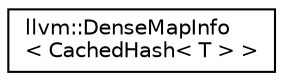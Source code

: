 digraph "Graphical Class Hierarchy"
{
  edge [fontname="Helvetica",fontsize="10",labelfontname="Helvetica",labelfontsize="10"];
  node [fontname="Helvetica",fontsize="10",shape=record];
  rankdir="LR";
  Node1 [label="llvm::DenseMapInfo\l\< CachedHash\< T \> \>",height=0.2,width=0.4,color="black", fillcolor="white", style="filled",URL="$structllvm_1_1DenseMapInfo_3_01CachedHash_3_01T_01_4_01_4.html"];
}
